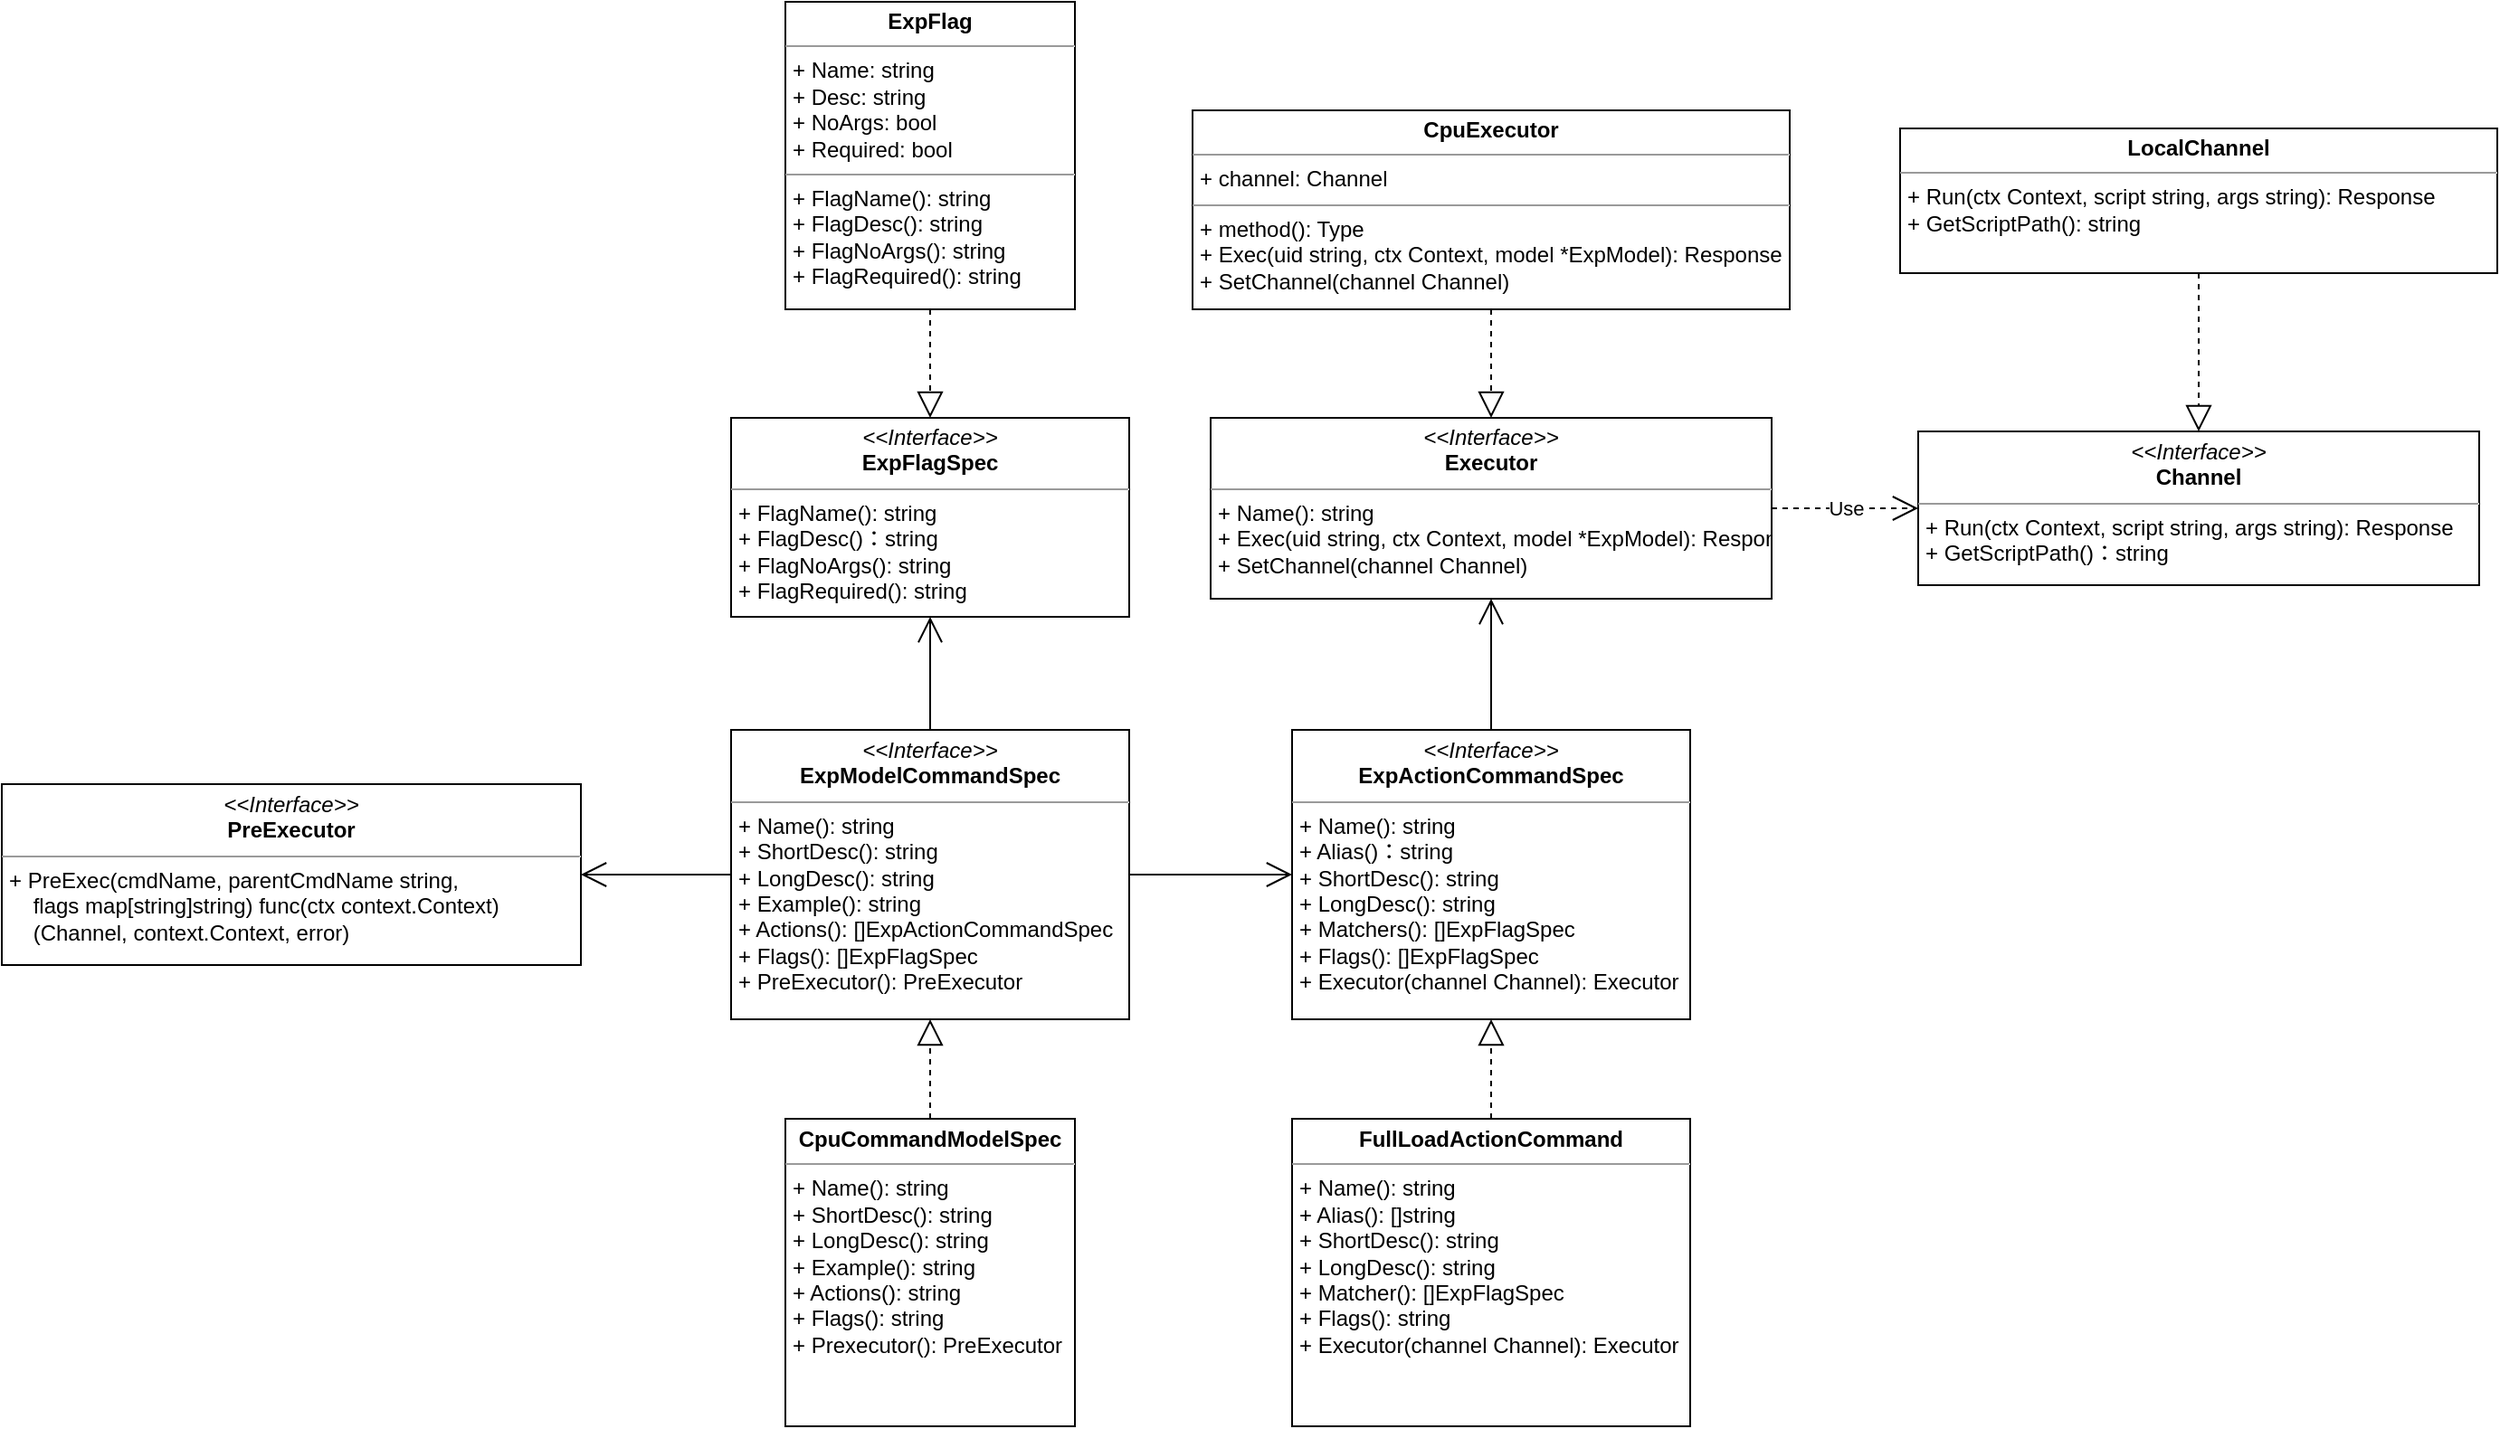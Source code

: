 <mxfile version="10.7.7" type="github"><diagram name="Page-1" id="c4acf3e9-155e-7222-9cf6-157b1a14988f"><mxGraphModel dx="1768" dy="-484" grid="1" gridSize="10" guides="1" tooltips="1" connect="1" arrows="1" fold="1" page="1" pageScale="1" pageWidth="850" pageHeight="1100" background="#ffffff" math="0" shadow="0"><root><mxCell id="0"/><mxCell id="1" parent="0"/><mxCell id="Qn6g_-tQm5cKkw17LUSj-2" value="&lt;p style=&quot;margin: 0px ; margin-top: 4px ; text-align: center&quot;&gt;&lt;i&gt;&amp;lt;&amp;lt;Interface&amp;gt;&amp;gt;&lt;/i&gt;&lt;br&gt;&lt;b&gt;ExpModelCommandSpec&lt;/b&gt;&lt;/p&gt;&lt;hr size=&quot;1&quot;&gt;&lt;p style=&quot;margin: 0px ; margin-left: 4px&quot;&gt;+ Name(): string&lt;br&gt;+ ShortDesc(): string&lt;/p&gt;&lt;p style=&quot;margin: 0px ; margin-left: 4px&quot;&gt;+ LongDesc(): string&lt;br&gt;&lt;/p&gt;&lt;p style=&quot;margin: 0px ; margin-left: 4px&quot;&gt;+ Example(): string&lt;br&gt;&lt;/p&gt;&lt;p style=&quot;margin: 0px ; margin-left: 4px&quot;&gt;+ Actions(): []ExpActionCommandSpec&lt;br&gt;&lt;/p&gt;&lt;p style=&quot;margin: 0px ; margin-left: 4px&quot;&gt;+ Flags(): []ExpFlagSpec&lt;br&gt;&lt;/p&gt;&lt;p style=&quot;margin: 0px ; margin-left: 4px&quot;&gt;+ PreExecutor(): PreExecutor&lt;br&gt;&lt;/p&gt;" style="verticalAlign=top;align=left;overflow=fill;fontSize=12;fontFamily=Helvetica;html=1;" parent="1" vertex="1"><mxGeometry x="53" y="1512.5" width="220" height="160" as="geometry"/></mxCell><mxCell id="Qn6g_-tQm5cKkw17LUSj-3" value="&lt;p style=&quot;margin: 0px ; margin-top: 4px ; text-align: center&quot;&gt;&lt;i&gt;&amp;lt;&amp;lt;Interface&amp;gt;&amp;gt;&lt;/i&gt;&lt;br&gt;&lt;b&gt;ExpActionCommandSpec&lt;/b&gt;&lt;/p&gt;&lt;hr size=&quot;1&quot;&gt;&lt;p style=&quot;margin: 0px ; margin-left: 4px&quot;&gt;+ Name(): string&lt;/p&gt;&lt;p style=&quot;margin: 0px ; margin-left: 4px&quot;&gt;+ Alias()：string&lt;br&gt;+ ShortDesc(): string&lt;/p&gt;&lt;p style=&quot;margin: 0px ; margin-left: 4px&quot;&gt;+ LongDesc(): string&lt;br&gt;&lt;/p&gt;&lt;p style=&quot;margin: 0px ; margin-left: 4px&quot;&gt;+ Matchers(): []ExpFlagSpec&lt;/p&gt;&lt;p style=&quot;margin: 0px ; margin-left: 4px&quot;&gt;+ Flags(): []ExpFlagSpec&lt;br&gt;&lt;/p&gt;&lt;p style=&quot;margin: 0px ; margin-left: 4px&quot;&gt;+ Executor(channel Channel): Executor&lt;br&gt;&lt;/p&gt;" style="verticalAlign=top;align=left;overflow=fill;fontSize=12;fontFamily=Helvetica;html=1;" parent="1" vertex="1"><mxGeometry x="363" y="1512.5" width="220" height="160" as="geometry"/></mxCell><mxCell id="Qn6g_-tQm5cKkw17LUSj-4" value="&lt;p style=&quot;margin: 0px ; margin-top: 4px ; text-align: center&quot;&gt;&lt;i&gt;&amp;lt;&amp;lt;Interface&amp;gt;&amp;gt;&lt;/i&gt;&lt;br&gt;&lt;b&gt;ExpFlagSpec&lt;/b&gt;&lt;/p&gt;&lt;hr size=&quot;1&quot;&gt;&lt;p style=&quot;margin: 0px ; margin-left: 4px&quot;&gt;+ FlagName(): string&lt;/p&gt;&lt;p style=&quot;margin: 0px ; margin-left: 4px&quot;&gt;+ FlagDesc()：string&lt;br&gt;+ FlagNoArgs(): string&lt;/p&gt;&lt;p style=&quot;margin: 0px ; margin-left: 4px&quot;&gt;+ FlagRequired(): string&lt;/p&gt;" style="verticalAlign=top;align=left;overflow=fill;fontSize=12;fontFamily=Helvetica;html=1;" parent="1" vertex="1"><mxGeometry x="53" y="1340" width="220" height="110" as="geometry"/></mxCell><mxCell id="Qn6g_-tQm5cKkw17LUSj-5" value="&lt;p style=&quot;margin: 0px ; margin-top: 4px ; text-align: center&quot;&gt;&lt;b&gt;ExpFlag&lt;/b&gt;&lt;/p&gt;&lt;hr size=&quot;1&quot;&gt;&lt;p style=&quot;margin: 0px ; margin-left: 4px&quot;&gt;+ Name: string&lt;/p&gt;&lt;p style=&quot;margin: 0px ; margin-left: 4px&quot;&gt;+ Desc: string&lt;/p&gt;&lt;p style=&quot;margin: 0px ; margin-left: 4px&quot;&gt;+ NoArgs: bool&lt;/p&gt;&lt;p style=&quot;margin: 0px ; margin-left: 4px&quot;&gt;+ Required: bool&lt;/p&gt;&lt;hr size=&quot;1&quot;&gt;&lt;p style=&quot;margin: 0px ; margin-left: 4px&quot;&gt;+ FlagName(): string&lt;/p&gt;&lt;p style=&quot;margin: 0px ; margin-left: 4px&quot;&gt;+ FlagDesc(): string&lt;/p&gt;&lt;p style=&quot;margin: 0px ; margin-left: 4px&quot;&gt;+ FlagNoArgs(): string&lt;/p&gt;&lt;p style=&quot;margin: 0px ; margin-left: 4px&quot;&gt;+ FlagRequired(): string&lt;/p&gt;" style="verticalAlign=top;align=left;overflow=fill;fontSize=12;fontFamily=Helvetica;html=1;" parent="1" vertex="1"><mxGeometry x="83" y="1110" width="160" height="170" as="geometry"/></mxCell><mxCell id="Qn6g_-tQm5cKkw17LUSj-15" value="" style="endArrow=open;endFill=1;endSize=12;html=1;exitX=1;exitY=0.5;exitDx=0;exitDy=0;entryX=0;entryY=0.5;entryDx=0;entryDy=0;" parent="1" source="Qn6g_-tQm5cKkw17LUSj-2" target="Qn6g_-tQm5cKkw17LUSj-3" edge="1"><mxGeometry width="160" relative="1" as="geometry"><mxPoint x="383" y="1992.5" as="sourcePoint"/><mxPoint x="543" y="1992.5" as="targetPoint"/></mxGeometry></mxCell><mxCell id="Qn6g_-tQm5cKkw17LUSj-20" value="&lt;p style=&quot;margin: 0px ; margin-top: 4px ; text-align: center&quot;&gt;&lt;b&gt;CpuCommandModelSpec&lt;/b&gt;&lt;/p&gt;&lt;hr size=&quot;1&quot;&gt;&lt;p style=&quot;margin: 0px ; margin-left: 4px&quot;&gt;+ Name(): string&lt;/p&gt;&lt;p style=&quot;margin: 0px ; margin-left: 4px&quot;&gt;+ ShortDesc(): string&lt;/p&gt;&lt;p style=&quot;margin: 0px ; margin-left: 4px&quot;&gt;+ LongDesc(): string&lt;/p&gt;&lt;p style=&quot;margin: 0px ; margin-left: 4px&quot;&gt;+ Example(): string&lt;/p&gt;&lt;p style=&quot;margin: 0px ; margin-left: 4px&quot;&gt;+ Actions(): string&lt;/p&gt;&lt;p style=&quot;margin: 0px ; margin-left: 4px&quot;&gt;+ Flags(): string&lt;/p&gt;&lt;p style=&quot;margin: 0px ; margin-left: 4px&quot;&gt;+ Prexecutor(): PreExecutor&lt;/p&gt;" style="verticalAlign=top;align=left;overflow=fill;fontSize=12;fontFamily=Helvetica;html=1;" parent="1" vertex="1"><mxGeometry x="83" y="1727.5" width="160" height="170" as="geometry"/></mxCell><mxCell id="Qn6g_-tQm5cKkw17LUSj-21" value="&lt;p style=&quot;margin: 0px ; margin-top: 4px ; text-align: center&quot;&gt;&lt;b&gt;FullLoadActionCommand&lt;/b&gt;&lt;/p&gt;&lt;hr size=&quot;1&quot;&gt;&lt;p style=&quot;margin: 0px ; margin-left: 4px&quot;&gt;&lt;/p&gt;&lt;p style=&quot;margin: 0px ; margin-left: 4px&quot;&gt;+ Name(): string&lt;/p&gt;&lt;p style=&quot;margin: 0px ; margin-left: 4px&quot;&gt;+ Alias(): []string&lt;/p&gt;&lt;p style=&quot;margin: 0px ; margin-left: 4px&quot;&gt;+ ShortDesc(): string&lt;/p&gt;&lt;p style=&quot;margin: 0px ; margin-left: 4px&quot;&gt;+ LongDesc(): string&lt;/p&gt;&lt;p style=&quot;margin: 0px ; margin-left: 4px&quot;&gt;+ Matcher(): []ExpFlagSpec&lt;/p&gt;&lt;p style=&quot;margin: 0px ; margin-left: 4px&quot;&gt;+ Flags(): string&lt;/p&gt;&lt;p style=&quot;margin: 0px ; margin-left: 4px&quot;&gt;+ Executor(channel Channel): Executor&lt;/p&gt;" style="verticalAlign=top;align=left;overflow=fill;fontSize=12;fontFamily=Helvetica;html=1;" parent="1" vertex="1"><mxGeometry x="363" y="1727.5" width="220" height="170" as="geometry"/></mxCell><mxCell id="Qn6g_-tQm5cKkw17LUSj-24" value="" style="endArrow=block;dashed=1;endFill=0;endSize=12;html=1;exitX=0.5;exitY=0;exitDx=0;exitDy=0;entryX=0.5;entryY=1;entryDx=0;entryDy=0;" parent="1" source="Qn6g_-tQm5cKkw17LUSj-20" target="Qn6g_-tQm5cKkw17LUSj-2" edge="1"><mxGeometry width="160" relative="1" as="geometry"><mxPoint x="463" y="2142.5" as="sourcePoint"/><mxPoint x="623" y="2142.5" as="targetPoint"/></mxGeometry></mxCell><mxCell id="NHT8_feDH6_UDhpO50g8-12" value="" style="endArrow=block;dashed=1;endFill=0;endSize=12;html=1;exitX=0.5;exitY=0;exitDx=0;exitDy=0;entryX=0.5;entryY=1;entryDx=0;entryDy=0;" parent="1" source="Qn6g_-tQm5cKkw17LUSj-21" target="Qn6g_-tQm5cKkw17LUSj-3" edge="1"><mxGeometry width="160" relative="1" as="geometry"><mxPoint x="603" y="1872.5" as="sourcePoint"/><mxPoint x="763" y="1872.5" as="targetPoint"/></mxGeometry></mxCell><mxCell id="NHT8_feDH6_UDhpO50g8-16" value="&lt;p style=&quot;margin: 0px ; margin-top: 4px ; text-align: center&quot;&gt;&lt;i&gt;&amp;lt;&amp;lt;Interface&amp;gt;&amp;gt;&lt;/i&gt;&lt;br&gt;&lt;b&gt;Executor&lt;/b&gt;&lt;/p&gt;&lt;hr size=&quot;1&quot;&gt;&lt;p style=&quot;margin: 0px ; margin-left: 4px&quot;&gt;+ Name(): string&lt;/p&gt;&lt;p style=&quot;margin: 0px ; margin-left: 4px&quot;&gt;+&lt;span&gt;&amp;nbsp;Exec(uid string, ctx Context, model *ExpModel): Response&lt;/span&gt;&lt;/p&gt;&lt;p style=&quot;margin: 0px ; margin-left: 4px&quot;&gt;+ SetChannel(channel Channel)&lt;br&gt;&lt;/p&gt;" style="verticalAlign=top;align=left;overflow=fill;fontSize=12;fontFamily=Helvetica;html=1;" parent="1" vertex="1"><mxGeometry x="318" y="1340" width="310" height="100" as="geometry"/></mxCell><mxCell id="NHT8_feDH6_UDhpO50g8-17" value="&lt;p style=&quot;margin: 0px ; margin-top: 4px ; text-align: center&quot;&gt;&lt;b&gt;CpuExecutor&lt;/b&gt;&lt;/p&gt;&lt;hr size=&quot;1&quot;&gt;&lt;p style=&quot;margin: 0px ; margin-left: 4px&quot;&gt;+ channel: Channel&lt;/p&gt;&lt;hr size=&quot;1&quot;&gt;&lt;p style=&quot;margin: 0px ; margin-left: 4px&quot;&gt;+ method(): Type&lt;/p&gt;&lt;p style=&quot;margin: 0px ; margin-left: 4px&quot;&gt;+ Exec(uid string, ctx Context, model *ExpModel): Response&lt;/p&gt;&lt;p style=&quot;margin: 0px ; margin-left: 4px&quot;&gt;+ SetChannel(channel Channel)&amp;nbsp;&lt;/p&gt;" style="verticalAlign=top;align=left;overflow=fill;fontSize=12;fontFamily=Helvetica;html=1;" parent="1" vertex="1"><mxGeometry x="308" y="1170" width="330" height="110" as="geometry"/></mxCell><mxCell id="NHT8_feDH6_UDhpO50g8-19" value="&lt;p style=&quot;margin: 0px ; margin-top: 4px ; text-align: center&quot;&gt;&lt;i&gt;&amp;lt;&amp;lt;Interface&amp;gt;&amp;gt;&lt;/i&gt;&lt;br&gt;&lt;b&gt;Channel&lt;/b&gt;&lt;/p&gt;&lt;hr size=&quot;1&quot;&gt;&lt;p style=&quot;margin: 0px ; margin-left: 4px&quot;&gt;+ Run(ctx Context, script string, args string): Response&lt;/p&gt;&lt;p style=&quot;margin: 0px ; margin-left: 4px&quot;&gt;+ GetScriptPath()：string&lt;br&gt;&lt;/p&gt;" style="verticalAlign=top;align=left;overflow=fill;fontSize=12;fontFamily=Helvetica;html=1;" parent="1" vertex="1"><mxGeometry x="709" y="1347.5" width="310" height="85" as="geometry"/></mxCell><mxCell id="NHT8_feDH6_UDhpO50g8-20" value="" style="endArrow=open;endFill=1;endSize=12;html=1;exitX=0.5;exitY=0;exitDx=0;exitDy=0;entryX=0.5;entryY=1;entryDx=0;entryDy=0;" parent="1" source="Qn6g_-tQm5cKkw17LUSj-2" target="Qn6g_-tQm5cKkw17LUSj-4" edge="1"><mxGeometry width="160" relative="1" as="geometry"><mxPoint x="219" y="1482.5" as="sourcePoint"/><mxPoint x="379" y="1482.5" as="targetPoint"/></mxGeometry></mxCell><mxCell id="NHT8_feDH6_UDhpO50g8-22" value="&lt;p style=&quot;margin: 0px ; margin-top: 4px ; text-align: center&quot;&gt;&lt;i&gt;&amp;lt;&amp;lt;Interface&amp;gt;&amp;gt;&lt;/i&gt;&lt;br&gt;&lt;b&gt;PreExecutor&lt;/b&gt;&lt;/p&gt;&lt;hr size=&quot;1&quot;&gt;&lt;p style=&quot;margin: 0px ; margin-left: 4px&quot;&gt;+&amp;nbsp;&lt;span&gt;PreExec&lt;/span&gt;&lt;span&gt;(&lt;/span&gt;&lt;span&gt;cmdName&lt;/span&gt;&lt;span&gt;, &lt;/span&gt;&lt;span&gt;parentCmdName &lt;/span&gt;&lt;span&gt;string&lt;/span&gt;&lt;span&gt;,&amp;nbsp;&lt;/span&gt;&lt;/p&gt;&lt;p style=&quot;margin: 0px ; margin-left: 4px&quot;&gt;&lt;span&gt;&amp;nbsp; &amp;nbsp; flags &lt;/span&gt;&lt;span&gt;map&lt;/span&gt;&lt;span&gt;[&lt;/span&gt;&lt;span&gt;string&lt;/span&gt;&lt;span&gt;]&lt;/span&gt;&lt;span&gt;string&lt;/span&gt;&lt;span&gt;)&amp;nbsp;&lt;/span&gt;&lt;span&gt;func&lt;/span&gt;&lt;span&gt;(&lt;/span&gt;&lt;span&gt;ctx &lt;/span&gt;&lt;span&gt;context&lt;/span&gt;&lt;span&gt;.&lt;/span&gt;&lt;span&gt;Context&lt;/span&gt;&lt;span&gt;)&amp;nbsp;&lt;/span&gt;&lt;/p&gt;&lt;p style=&quot;margin: 0px ; margin-left: 4px&quot;&gt;&lt;span&gt;&amp;nbsp; &amp;nbsp; (&lt;/span&gt;&lt;span&gt;Channel&lt;/span&gt;&lt;span&gt;, &lt;/span&gt;&lt;span&gt;context&lt;/span&gt;&lt;span&gt;.&lt;/span&gt;&lt;span&gt;Context&lt;/span&gt;&lt;span&gt;, &lt;/span&gt;&lt;span&gt;error&lt;/span&gt;&lt;span&gt;)&lt;/span&gt;&lt;/p&gt;" style="verticalAlign=top;align=left;overflow=fill;fontSize=12;fontFamily=Helvetica;html=1;" parent="1" vertex="1"><mxGeometry x="-350" y="1542.5" width="320" height="100" as="geometry"/></mxCell><mxCell id="NHT8_feDH6_UDhpO50g8-23" value="" style="endArrow=open;endFill=1;endSize=12;html=1;exitX=0;exitY=0.5;exitDx=0;exitDy=0;entryX=1;entryY=0.5;entryDx=0;entryDy=0;" parent="1" source="Qn6g_-tQm5cKkw17LUSj-2" target="NHT8_feDH6_UDhpO50g8-22" edge="1"><mxGeometry width="160" relative="1" as="geometry"><mxPoint x="-171" y="1592.5" as="sourcePoint"/><mxPoint x="-161" y="1442.5" as="targetPoint"/></mxGeometry></mxCell><mxCell id="NHT8_feDH6_UDhpO50g8-24" value="" style="endArrow=open;endFill=1;endSize=12;html=1;exitX=0.5;exitY=0;exitDx=0;exitDy=0;entryX=0.5;entryY=1;entryDx=0;entryDy=0;" parent="1" source="Qn6g_-tQm5cKkw17LUSj-3" target="NHT8_feDH6_UDhpO50g8-16" edge="1"><mxGeometry width="160" relative="1" as="geometry"><mxPoint x="679" y="1492.5" as="sourcePoint"/><mxPoint x="839" y="1492.5" as="targetPoint"/></mxGeometry></mxCell><mxCell id="NHT8_feDH6_UDhpO50g8-25" value="Use" style="endArrow=open;endSize=12;dashed=1;html=1;exitX=1;exitY=0.5;exitDx=0;exitDy=0;entryX=0;entryY=0.5;entryDx=0;entryDy=0;" parent="1" source="NHT8_feDH6_UDhpO50g8-16" target="NHT8_feDH6_UDhpO50g8-19" edge="1"><mxGeometry width="160" relative="1" as="geometry"><mxPoint x="679" y="1522.5" as="sourcePoint"/><mxPoint x="839" y="1522.5" as="targetPoint"/></mxGeometry></mxCell><mxCell id="NHT8_feDH6_UDhpO50g8-26" value="" style="endArrow=block;dashed=1;endFill=0;endSize=12;html=1;exitX=0.5;exitY=1;exitDx=0;exitDy=0;entryX=0.5;entryY=0;entryDx=0;entryDy=0;" parent="1" source="NHT8_feDH6_UDhpO50g8-17" target="NHT8_feDH6_UDhpO50g8-16" edge="1"><mxGeometry width="160" relative="1" as="geometry"><mxPoint x="510" y="1300" as="sourcePoint"/><mxPoint x="670" y="1300" as="targetPoint"/></mxGeometry></mxCell><mxCell id="NHT8_feDH6_UDhpO50g8-27" value="&lt;p style=&quot;margin: 0px ; margin-top: 4px ; text-align: center&quot;&gt;&lt;b&gt;LocalChannel&lt;/b&gt;&lt;/p&gt;&lt;hr size=&quot;1&quot;&gt;&lt;p style=&quot;margin: 0px ; margin-left: 4px&quot;&gt;&lt;/p&gt;&lt;p style=&quot;margin: 0px ; margin-left: 4px&quot;&gt;+ Run(ctx Context, script string, args string): Response&lt;/p&gt;&lt;p style=&quot;margin: 0px ; margin-left: 4px&quot;&gt;+ GetScriptPath(): string&lt;/p&gt;" style="verticalAlign=top;align=left;overflow=fill;fontSize=12;fontFamily=Helvetica;html=1;" parent="1" vertex="1"><mxGeometry x="699" y="1180" width="330" height="80" as="geometry"/></mxCell><mxCell id="NHT8_feDH6_UDhpO50g8-28" value="" style="endArrow=block;dashed=1;endFill=0;endSize=12;html=1;exitX=0.5;exitY=1;exitDx=0;exitDy=0;entryX=0.5;entryY=0;entryDx=0;entryDy=0;" parent="1" source="NHT8_feDH6_UDhpO50g8-27" target="NHT8_feDH6_UDhpO50g8-19" edge="1"><mxGeometry width="160" relative="1" as="geometry"><mxPoint x="887.5" y="1280" as="sourcePoint"/><mxPoint x="887.5" y="1340" as="targetPoint"/></mxGeometry></mxCell><mxCell id="NHT8_feDH6_UDhpO50g8-29" value="" style="endArrow=block;dashed=1;endFill=0;endSize=12;html=1;exitX=0.5;exitY=1;exitDx=0;exitDy=0;entryX=0.5;entryY=0;entryDx=0;entryDy=0;" parent="1" source="Qn6g_-tQm5cKkw17LUSj-5" target="Qn6g_-tQm5cKkw17LUSj-4" edge="1"><mxGeometry width="160" relative="1" as="geometry"><mxPoint x="483" y="1290" as="sourcePoint"/><mxPoint x="483" y="1350" as="targetPoint"/></mxGeometry></mxCell></root></mxGraphModel></diagram></mxfile>